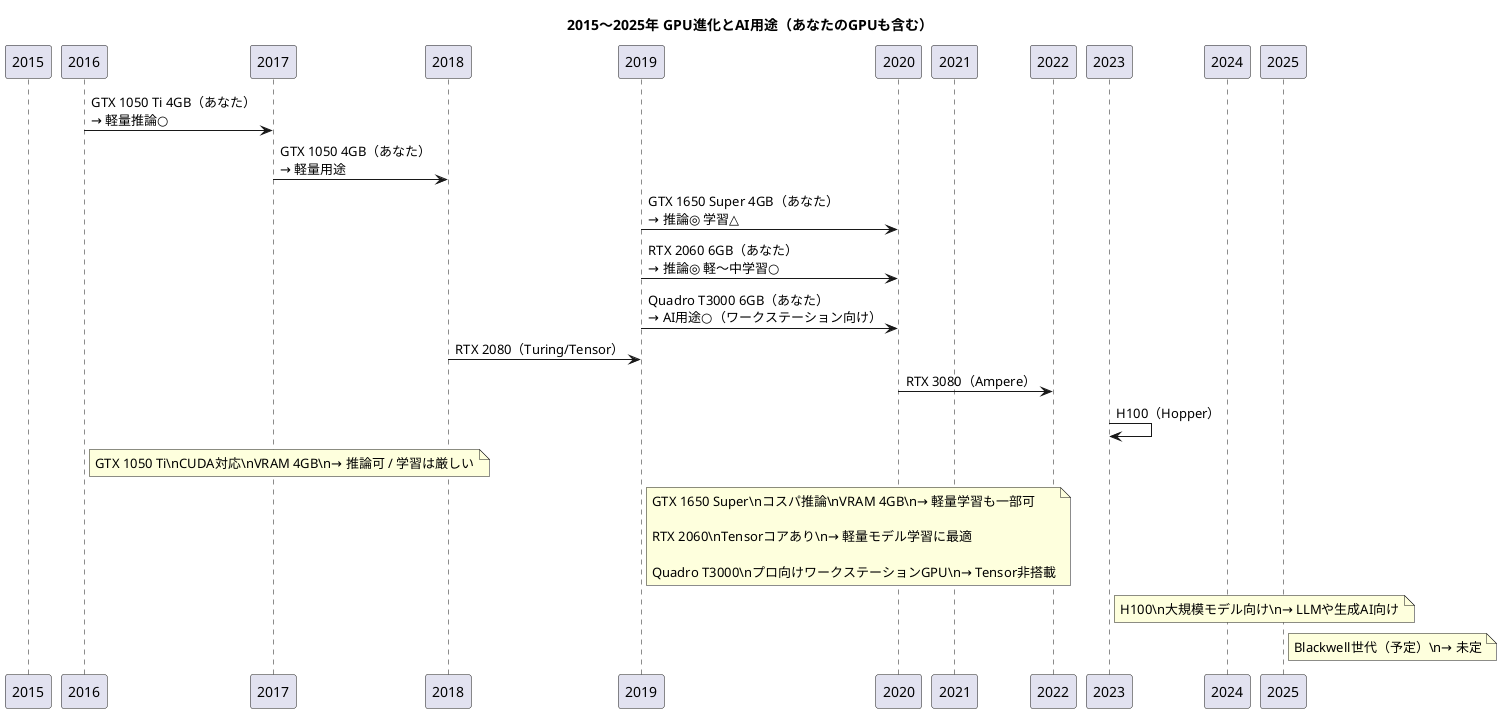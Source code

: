 @startuml
title 2015〜2025年 GPU進化とAI用途（あなたのGPUも含む）

participant "2015" as Y2015
participant "2016" as Y2016
participant "2017" as Y2017
participant "2018" as Y2018
participant "2019" as Y2019
participant "2020" as Y2020
participant "2021" as Y2021
participant "2022" as Y2022
participant "2023" as Y2023
participant "2024" as Y2024
participant "2025" as Y2025

' ---- GPU登場 ----
Y2016 -> Y2017 : GTX 1050 Ti 4GB（あなた）\n→ 軽量推論○
Y2017 -> Y2018 : GTX 1050 4GB（あなた）\n→ 軽量用途
Y2019 -> Y2020 : GTX 1650 Super 4GB（あなた）\n→ 推論◎ 学習△
Y2019 -> Y2020 : RTX 2060 6GB（あなた）\n→ 推論◎ 軽〜中学習○
Y2019 -> Y2020 : Quadro T3000 6GB（あなた）\n→ AI用途○（ワークステーション向け）

Y2018 -> Y2019 : RTX 2080（Turing/Tensor）
Y2020 -> Y2022 : RTX 3080（Ampere）
Y2023 -> Y2023 : H100（Hopper）

' ---- 備考 ----
note right of Y2016
GTX 1050 Ti\nCUDA対応\nVRAM 4GB\n→ 推論可 / 学習は厳しい
end note

note right of Y2019
GTX 1650 Super\nコスパ推論\nVRAM 4GB\n→ 軽量学習も一部可

RTX 2060\nTensorコアあり\n→ 軽量モデル学習に最適

Quadro T3000\nプロ向けワークステーションGPU\n→ Tensor非搭載
end note

note right of Y2023
H100\n大規模モデル向け\n→ LLMや生成AI向け
end note

note right of Y2025
Blackwell世代（予定）\n→ 未定
end note

@enduml